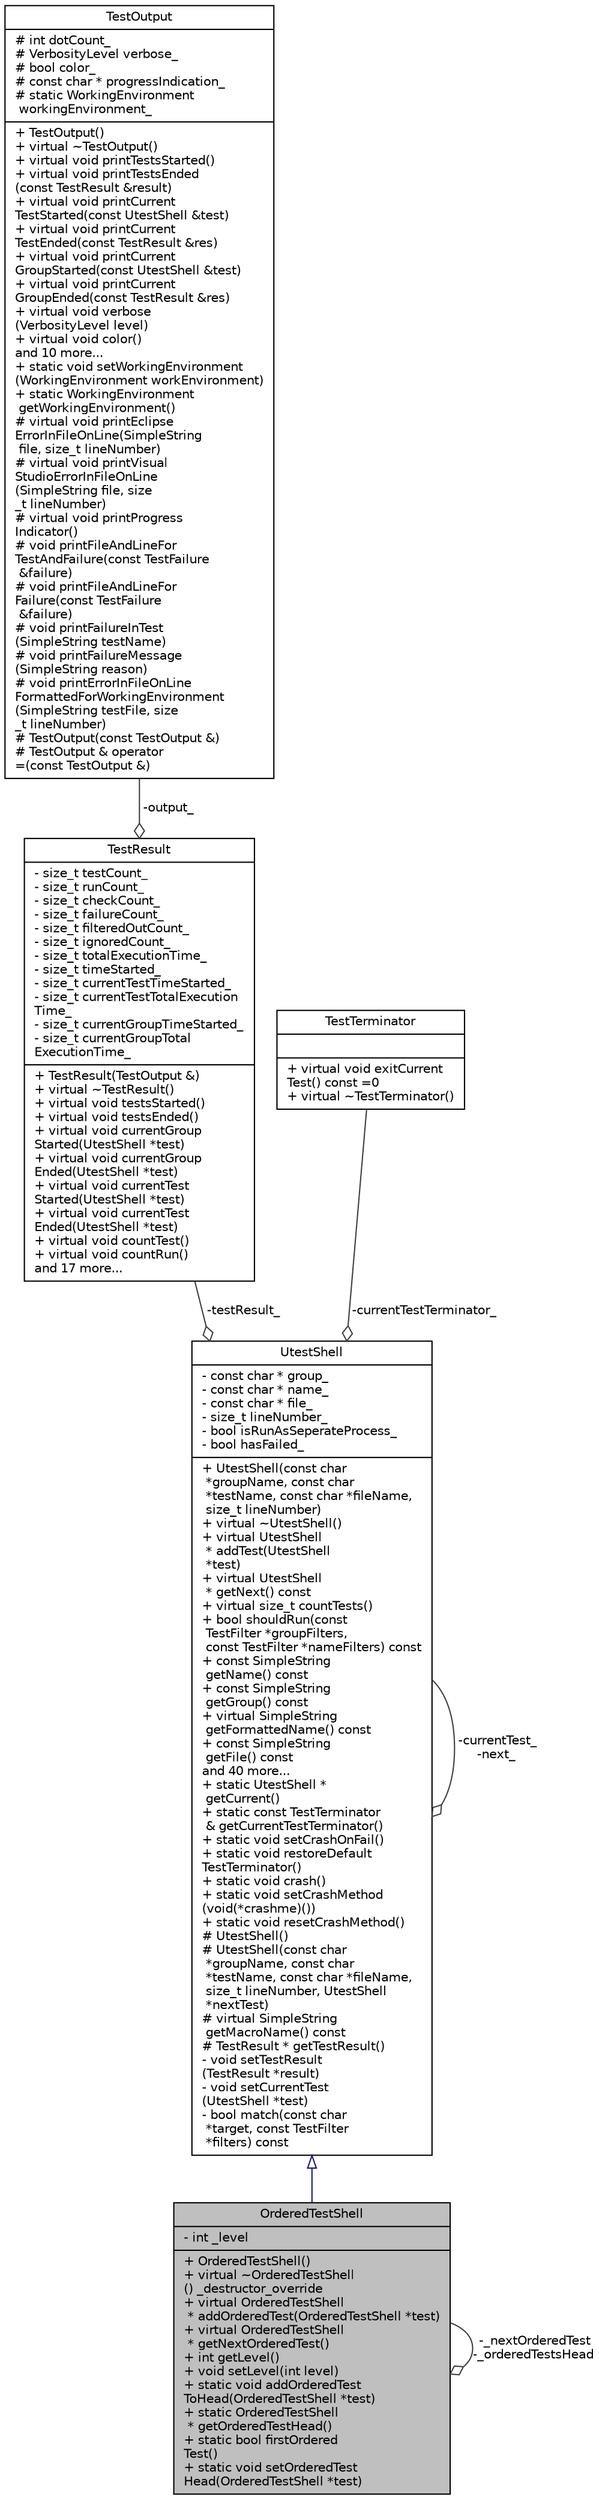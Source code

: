 digraph "OrderedTestShell"
{
 // LATEX_PDF_SIZE
  edge [fontname="Helvetica",fontsize="10",labelfontname="Helvetica",labelfontsize="10"];
  node [fontname="Helvetica",fontsize="10",shape=record];
  Node1 [label="{OrderedTestShell\n|- int _level\l|+  OrderedTestShell()\l+ virtual ~OrderedTestShell\l() _destructor_override\l+ virtual OrderedTestShell\l * addOrderedTest(OrderedTestShell *test)\l+ virtual OrderedTestShell\l * getNextOrderedTest()\l+ int getLevel()\l+ void setLevel(int level)\l+ static void addOrderedTest\lToHead(OrderedTestShell *test)\l+ static OrderedTestShell\l * getOrderedTestHead()\l+ static bool firstOrdered\lTest()\l+ static void setOrderedTest\lHead(OrderedTestShell *test)\l}",height=0.2,width=0.4,color="black", fillcolor="grey75", style="filled", fontcolor="black",tooltip=" "];
  Node2 -> Node1 [dir="back",color="midnightblue",fontsize="10",style="solid",arrowtail="onormal",fontname="Helvetica"];
  Node2 [label="{UtestShell\n|- const char * group_\l- const char * name_\l- const char * file_\l- size_t lineNumber_\l- bool isRunAsSeperateProcess_\l- bool hasFailed_\l|+  UtestShell(const char\l *groupName, const char\l *testName, const char *fileName,\l size_t lineNumber)\l+ virtual ~UtestShell()\l+ virtual UtestShell\l * addTest(UtestShell\l *test)\l+ virtual UtestShell\l * getNext() const\l+ virtual size_t countTests()\l+ bool shouldRun(const\l TestFilter *groupFilters,\l const TestFilter *nameFilters) const\l+ const SimpleString\l getName() const\l+ const SimpleString\l getGroup() const\l+ virtual SimpleString\l getFormattedName() const\l+ const SimpleString\l getFile() const\land 40 more...\l+ static UtestShell *\l getCurrent()\l+ static const TestTerminator\l & getCurrentTestTerminator()\l+ static void setCrashOnFail()\l+ static void restoreDefault\lTestTerminator()\l+ static void crash()\l+ static void setCrashMethod\l(void(*crashme)())\l+ static void resetCrashMethod()\l#  UtestShell()\l#  UtestShell(const char\l *groupName, const char\l *testName, const char *fileName,\l size_t lineNumber, UtestShell\l *nextTest)\l# virtual SimpleString\l getMacroName() const\l# TestResult * getTestResult()\l- void setTestResult\l(TestResult *result)\l- void setCurrentTest\l(UtestShell *test)\l- bool match(const char\l *target, const TestFilter\l *filters) const\l}",height=0.2,width=0.4,color="black", fillcolor="white", style="filled",URL="$classUtestShell.html",tooltip=" "];
  Node2 -> Node2 [color="grey25",fontsize="10",style="solid",label=" -currentTest_\n-next_" ,arrowhead="odiamond",fontname="Helvetica"];
  Node3 -> Node2 [color="grey25",fontsize="10",style="solid",label=" -testResult_" ,arrowhead="odiamond",fontname="Helvetica"];
  Node3 [label="{TestResult\n|- size_t testCount_\l- size_t runCount_\l- size_t checkCount_\l- size_t failureCount_\l- size_t filteredOutCount_\l- size_t ignoredCount_\l- size_t totalExecutionTime_\l- size_t timeStarted_\l- size_t currentTestTimeStarted_\l- size_t currentTestTotalExecution\lTime_\l- size_t currentGroupTimeStarted_\l- size_t currentGroupTotal\lExecutionTime_\l|+  TestResult(TestOutput &)\l+ virtual ~TestResult()\l+ virtual void testsStarted()\l+ virtual void testsEnded()\l+ virtual void currentGroup\lStarted(UtestShell *test)\l+ virtual void currentGroup\lEnded(UtestShell *test)\l+ virtual void currentTest\lStarted(UtestShell *test)\l+ virtual void currentTest\lEnded(UtestShell *test)\l+ virtual void countTest()\l+ virtual void countRun()\land 17 more...\l}",height=0.2,width=0.4,color="black", fillcolor="white", style="filled",URL="$classTestResult.html",tooltip=" "];
  Node4 -> Node3 [color="grey25",fontsize="10",style="solid",label=" -output_" ,arrowhead="odiamond",fontname="Helvetica"];
  Node4 [label="{TestOutput\n|# int dotCount_\l# VerbosityLevel verbose_\l# bool color_\l# const char * progressIndication_\l# static WorkingEnvironment\l workingEnvironment_\l|+  TestOutput()\l+ virtual ~TestOutput()\l+ virtual void printTestsStarted()\l+ virtual void printTestsEnded\l(const TestResult &result)\l+ virtual void printCurrent\lTestStarted(const UtestShell &test)\l+ virtual void printCurrent\lTestEnded(const TestResult &res)\l+ virtual void printCurrent\lGroupStarted(const UtestShell &test)\l+ virtual void printCurrent\lGroupEnded(const TestResult &res)\l+ virtual void verbose\l(VerbosityLevel level)\l+ virtual void color()\land 10 more...\l+ static void setWorkingEnvironment\l(WorkingEnvironment workEnvironment)\l+ static WorkingEnvironment\l getWorkingEnvironment()\l# virtual void printEclipse\lErrorInFileOnLine(SimpleString\l file, size_t lineNumber)\l# virtual void printVisual\lStudioErrorInFileOnLine\l(SimpleString file, size\l_t lineNumber)\l# virtual void printProgress\lIndicator()\l# void printFileAndLineFor\lTestAndFailure(const TestFailure\l &failure)\l# void printFileAndLineFor\lFailure(const TestFailure\l &failure)\l# void printFailureInTest\l(SimpleString testName)\l# void printFailureMessage\l(SimpleString reason)\l# void printErrorInFileOnLine\lFormattedForWorkingEnvironment\l(SimpleString testFile, size\l_t lineNumber)\l#  TestOutput(const TestOutput &)\l# TestOutput & operator\l=(const TestOutput &)\l}",height=0.2,width=0.4,color="black", fillcolor="white", style="filled",URL="$classTestOutput.html",tooltip=" "];
  Node5 -> Node2 [color="grey25",fontsize="10",style="solid",label=" -currentTestTerminator_" ,arrowhead="odiamond",fontname="Helvetica"];
  Node5 [label="{TestTerminator\n||+ virtual void exitCurrent\lTest() const =0\l+ virtual ~TestTerminator()\l}",height=0.2,width=0.4,color="black", fillcolor="white", style="filled",URL="$classTestTerminator.html",tooltip=" "];
  Node1 -> Node1 [color="grey25",fontsize="10",style="solid",label=" -_nextOrderedTest\n-_orderedTestsHead" ,arrowhead="odiamond",fontname="Helvetica"];
}

